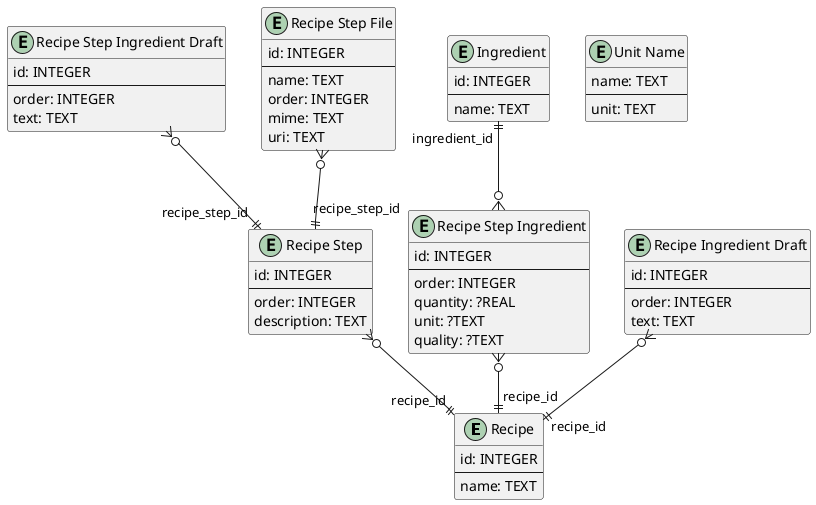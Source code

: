 @startuml

'The field types are from <https://www.sqlite.org/datatype3.html>.

entity "Recipe" as recipe {
  id: INTEGER
  --
  name: TEXT
}

entity "Recipe Step" as recipe_step {
  id: INTEGER
  --
  order: INTEGER
  description: TEXT
}
recipe_step }o--|| "recipe_id" recipe

entity "Recipe Step Ingredient" as recipe_step_ingredient {
  id: INTEGER
  --
  order: INTEGER
  quantity: ?REAL
  unit: ?TEXT
  quality: ?TEXT
}
recipe_step_ingredient }o--|| "recipe_id" recipe

entity "Recipe Ingredient Draft" as recipe_ingredient_draft {
  id: INTEGER
  --
  order: INTEGER
  text: TEXT
}
recipe_ingredient_draft }o--|| "recipe_id" recipe

entity "Recipe Step Ingredient Draft" as recipe_step_ingredient_draft {
  id: INTEGER
  --
  order: INTEGER
  text: TEXT
}
recipe_step_ingredient_draft }o--|| "recipe_step_id" recipe_step

entity "Ingredient" as ingredient {
  id: INTEGER
  --
  name: TEXT
}
ingredient "ingredient_id" ||--o{ recipe_step_ingredient

entity "Recipe Step File" as recipe_step_file {
  id: INTEGER
  --
  name: TEXT
  order: INTEGER
  mime: TEXT
  uri: TEXT
}
recipe_step_file }o--|| "recipe_step_id" recipe_step

entity "Unit Name" as unit_name {
  name: TEXT
  --
  unit: TEXT
}

@enduml
